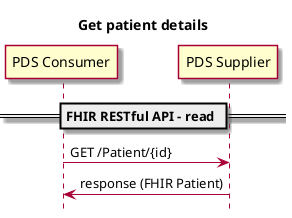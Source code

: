 @startuml

hide footbox

skin rose

title "Get patient details"


participant "PDS Consumer" as PDSConsumer
participant "PDS Supplier" as PDSSupplier


== FHIR RESTful API - read ==

PDSConsumer -> PDSSupplier : GET /Patient/{id}
PDSSupplier -> PDSConsumer : response (FHIR Patient)


@enduml

